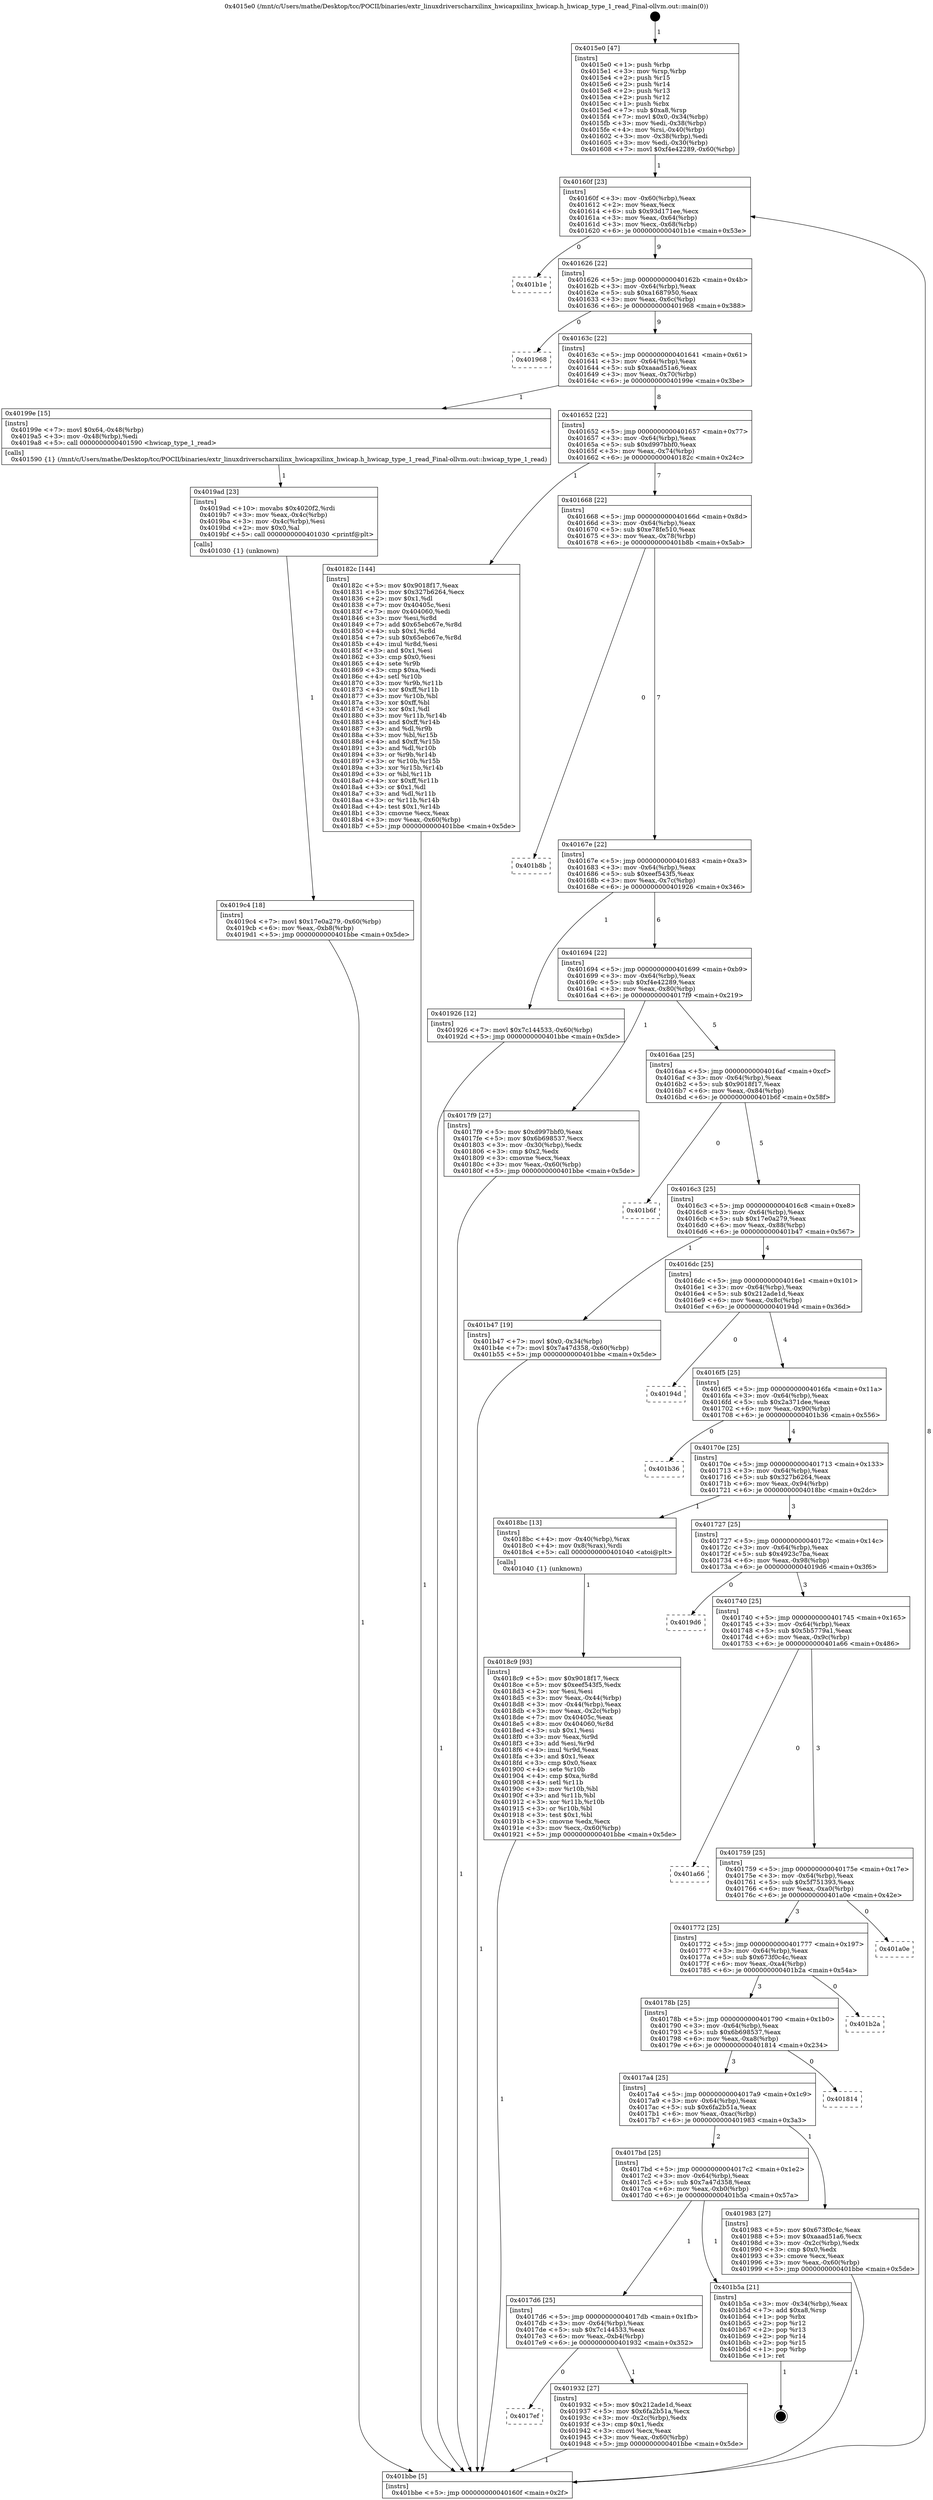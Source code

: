 digraph "0x4015e0" {
  label = "0x4015e0 (/mnt/c/Users/mathe/Desktop/tcc/POCII/binaries/extr_linuxdriverscharxilinx_hwicapxilinx_hwicap.h_hwicap_type_1_read_Final-ollvm.out::main(0))"
  labelloc = "t"
  node[shape=record]

  Entry [label="",width=0.3,height=0.3,shape=circle,fillcolor=black,style=filled]
  "0x40160f" [label="{
     0x40160f [23]\l
     | [instrs]\l
     &nbsp;&nbsp;0x40160f \<+3\>: mov -0x60(%rbp),%eax\l
     &nbsp;&nbsp;0x401612 \<+2\>: mov %eax,%ecx\l
     &nbsp;&nbsp;0x401614 \<+6\>: sub $0x93d171ee,%ecx\l
     &nbsp;&nbsp;0x40161a \<+3\>: mov %eax,-0x64(%rbp)\l
     &nbsp;&nbsp;0x40161d \<+3\>: mov %ecx,-0x68(%rbp)\l
     &nbsp;&nbsp;0x401620 \<+6\>: je 0000000000401b1e \<main+0x53e\>\l
  }"]
  "0x401b1e" [label="{
     0x401b1e\l
  }", style=dashed]
  "0x401626" [label="{
     0x401626 [22]\l
     | [instrs]\l
     &nbsp;&nbsp;0x401626 \<+5\>: jmp 000000000040162b \<main+0x4b\>\l
     &nbsp;&nbsp;0x40162b \<+3\>: mov -0x64(%rbp),%eax\l
     &nbsp;&nbsp;0x40162e \<+5\>: sub $0xa1687950,%eax\l
     &nbsp;&nbsp;0x401633 \<+3\>: mov %eax,-0x6c(%rbp)\l
     &nbsp;&nbsp;0x401636 \<+6\>: je 0000000000401968 \<main+0x388\>\l
  }"]
  Exit [label="",width=0.3,height=0.3,shape=circle,fillcolor=black,style=filled,peripheries=2]
  "0x401968" [label="{
     0x401968\l
  }", style=dashed]
  "0x40163c" [label="{
     0x40163c [22]\l
     | [instrs]\l
     &nbsp;&nbsp;0x40163c \<+5\>: jmp 0000000000401641 \<main+0x61\>\l
     &nbsp;&nbsp;0x401641 \<+3\>: mov -0x64(%rbp),%eax\l
     &nbsp;&nbsp;0x401644 \<+5\>: sub $0xaaad51a6,%eax\l
     &nbsp;&nbsp;0x401649 \<+3\>: mov %eax,-0x70(%rbp)\l
     &nbsp;&nbsp;0x40164c \<+6\>: je 000000000040199e \<main+0x3be\>\l
  }"]
  "0x4019c4" [label="{
     0x4019c4 [18]\l
     | [instrs]\l
     &nbsp;&nbsp;0x4019c4 \<+7\>: movl $0x17e0a279,-0x60(%rbp)\l
     &nbsp;&nbsp;0x4019cb \<+6\>: mov %eax,-0xb8(%rbp)\l
     &nbsp;&nbsp;0x4019d1 \<+5\>: jmp 0000000000401bbe \<main+0x5de\>\l
  }"]
  "0x40199e" [label="{
     0x40199e [15]\l
     | [instrs]\l
     &nbsp;&nbsp;0x40199e \<+7\>: movl $0x64,-0x48(%rbp)\l
     &nbsp;&nbsp;0x4019a5 \<+3\>: mov -0x48(%rbp),%edi\l
     &nbsp;&nbsp;0x4019a8 \<+5\>: call 0000000000401590 \<hwicap_type_1_read\>\l
     | [calls]\l
     &nbsp;&nbsp;0x401590 \{1\} (/mnt/c/Users/mathe/Desktop/tcc/POCII/binaries/extr_linuxdriverscharxilinx_hwicapxilinx_hwicap.h_hwicap_type_1_read_Final-ollvm.out::hwicap_type_1_read)\l
  }"]
  "0x401652" [label="{
     0x401652 [22]\l
     | [instrs]\l
     &nbsp;&nbsp;0x401652 \<+5\>: jmp 0000000000401657 \<main+0x77\>\l
     &nbsp;&nbsp;0x401657 \<+3\>: mov -0x64(%rbp),%eax\l
     &nbsp;&nbsp;0x40165a \<+5\>: sub $0xd997bbf0,%eax\l
     &nbsp;&nbsp;0x40165f \<+3\>: mov %eax,-0x74(%rbp)\l
     &nbsp;&nbsp;0x401662 \<+6\>: je 000000000040182c \<main+0x24c\>\l
  }"]
  "0x4019ad" [label="{
     0x4019ad [23]\l
     | [instrs]\l
     &nbsp;&nbsp;0x4019ad \<+10\>: movabs $0x4020f2,%rdi\l
     &nbsp;&nbsp;0x4019b7 \<+3\>: mov %eax,-0x4c(%rbp)\l
     &nbsp;&nbsp;0x4019ba \<+3\>: mov -0x4c(%rbp),%esi\l
     &nbsp;&nbsp;0x4019bd \<+2\>: mov $0x0,%al\l
     &nbsp;&nbsp;0x4019bf \<+5\>: call 0000000000401030 \<printf@plt\>\l
     | [calls]\l
     &nbsp;&nbsp;0x401030 \{1\} (unknown)\l
  }"]
  "0x40182c" [label="{
     0x40182c [144]\l
     | [instrs]\l
     &nbsp;&nbsp;0x40182c \<+5\>: mov $0x9018f17,%eax\l
     &nbsp;&nbsp;0x401831 \<+5\>: mov $0x327b6264,%ecx\l
     &nbsp;&nbsp;0x401836 \<+2\>: mov $0x1,%dl\l
     &nbsp;&nbsp;0x401838 \<+7\>: mov 0x40405c,%esi\l
     &nbsp;&nbsp;0x40183f \<+7\>: mov 0x404060,%edi\l
     &nbsp;&nbsp;0x401846 \<+3\>: mov %esi,%r8d\l
     &nbsp;&nbsp;0x401849 \<+7\>: add $0x65ebc67e,%r8d\l
     &nbsp;&nbsp;0x401850 \<+4\>: sub $0x1,%r8d\l
     &nbsp;&nbsp;0x401854 \<+7\>: sub $0x65ebc67e,%r8d\l
     &nbsp;&nbsp;0x40185b \<+4\>: imul %r8d,%esi\l
     &nbsp;&nbsp;0x40185f \<+3\>: and $0x1,%esi\l
     &nbsp;&nbsp;0x401862 \<+3\>: cmp $0x0,%esi\l
     &nbsp;&nbsp;0x401865 \<+4\>: sete %r9b\l
     &nbsp;&nbsp;0x401869 \<+3\>: cmp $0xa,%edi\l
     &nbsp;&nbsp;0x40186c \<+4\>: setl %r10b\l
     &nbsp;&nbsp;0x401870 \<+3\>: mov %r9b,%r11b\l
     &nbsp;&nbsp;0x401873 \<+4\>: xor $0xff,%r11b\l
     &nbsp;&nbsp;0x401877 \<+3\>: mov %r10b,%bl\l
     &nbsp;&nbsp;0x40187a \<+3\>: xor $0xff,%bl\l
     &nbsp;&nbsp;0x40187d \<+3\>: xor $0x1,%dl\l
     &nbsp;&nbsp;0x401880 \<+3\>: mov %r11b,%r14b\l
     &nbsp;&nbsp;0x401883 \<+4\>: and $0xff,%r14b\l
     &nbsp;&nbsp;0x401887 \<+3\>: and %dl,%r9b\l
     &nbsp;&nbsp;0x40188a \<+3\>: mov %bl,%r15b\l
     &nbsp;&nbsp;0x40188d \<+4\>: and $0xff,%r15b\l
     &nbsp;&nbsp;0x401891 \<+3\>: and %dl,%r10b\l
     &nbsp;&nbsp;0x401894 \<+3\>: or %r9b,%r14b\l
     &nbsp;&nbsp;0x401897 \<+3\>: or %r10b,%r15b\l
     &nbsp;&nbsp;0x40189a \<+3\>: xor %r15b,%r14b\l
     &nbsp;&nbsp;0x40189d \<+3\>: or %bl,%r11b\l
     &nbsp;&nbsp;0x4018a0 \<+4\>: xor $0xff,%r11b\l
     &nbsp;&nbsp;0x4018a4 \<+3\>: or $0x1,%dl\l
     &nbsp;&nbsp;0x4018a7 \<+3\>: and %dl,%r11b\l
     &nbsp;&nbsp;0x4018aa \<+3\>: or %r11b,%r14b\l
     &nbsp;&nbsp;0x4018ad \<+4\>: test $0x1,%r14b\l
     &nbsp;&nbsp;0x4018b1 \<+3\>: cmovne %ecx,%eax\l
     &nbsp;&nbsp;0x4018b4 \<+3\>: mov %eax,-0x60(%rbp)\l
     &nbsp;&nbsp;0x4018b7 \<+5\>: jmp 0000000000401bbe \<main+0x5de\>\l
  }"]
  "0x401668" [label="{
     0x401668 [22]\l
     | [instrs]\l
     &nbsp;&nbsp;0x401668 \<+5\>: jmp 000000000040166d \<main+0x8d\>\l
     &nbsp;&nbsp;0x40166d \<+3\>: mov -0x64(%rbp),%eax\l
     &nbsp;&nbsp;0x401670 \<+5\>: sub $0xe78fe510,%eax\l
     &nbsp;&nbsp;0x401675 \<+3\>: mov %eax,-0x78(%rbp)\l
     &nbsp;&nbsp;0x401678 \<+6\>: je 0000000000401b8b \<main+0x5ab\>\l
  }"]
  "0x4017ef" [label="{
     0x4017ef\l
  }", style=dashed]
  "0x401b8b" [label="{
     0x401b8b\l
  }", style=dashed]
  "0x40167e" [label="{
     0x40167e [22]\l
     | [instrs]\l
     &nbsp;&nbsp;0x40167e \<+5\>: jmp 0000000000401683 \<main+0xa3\>\l
     &nbsp;&nbsp;0x401683 \<+3\>: mov -0x64(%rbp),%eax\l
     &nbsp;&nbsp;0x401686 \<+5\>: sub $0xeef543f5,%eax\l
     &nbsp;&nbsp;0x40168b \<+3\>: mov %eax,-0x7c(%rbp)\l
     &nbsp;&nbsp;0x40168e \<+6\>: je 0000000000401926 \<main+0x346\>\l
  }"]
  "0x401932" [label="{
     0x401932 [27]\l
     | [instrs]\l
     &nbsp;&nbsp;0x401932 \<+5\>: mov $0x212ade1d,%eax\l
     &nbsp;&nbsp;0x401937 \<+5\>: mov $0x6fa2b51a,%ecx\l
     &nbsp;&nbsp;0x40193c \<+3\>: mov -0x2c(%rbp),%edx\l
     &nbsp;&nbsp;0x40193f \<+3\>: cmp $0x1,%edx\l
     &nbsp;&nbsp;0x401942 \<+3\>: cmovl %ecx,%eax\l
     &nbsp;&nbsp;0x401945 \<+3\>: mov %eax,-0x60(%rbp)\l
     &nbsp;&nbsp;0x401948 \<+5\>: jmp 0000000000401bbe \<main+0x5de\>\l
  }"]
  "0x401926" [label="{
     0x401926 [12]\l
     | [instrs]\l
     &nbsp;&nbsp;0x401926 \<+7\>: movl $0x7c144533,-0x60(%rbp)\l
     &nbsp;&nbsp;0x40192d \<+5\>: jmp 0000000000401bbe \<main+0x5de\>\l
  }"]
  "0x401694" [label="{
     0x401694 [22]\l
     | [instrs]\l
     &nbsp;&nbsp;0x401694 \<+5\>: jmp 0000000000401699 \<main+0xb9\>\l
     &nbsp;&nbsp;0x401699 \<+3\>: mov -0x64(%rbp),%eax\l
     &nbsp;&nbsp;0x40169c \<+5\>: sub $0xf4e42289,%eax\l
     &nbsp;&nbsp;0x4016a1 \<+3\>: mov %eax,-0x80(%rbp)\l
     &nbsp;&nbsp;0x4016a4 \<+6\>: je 00000000004017f9 \<main+0x219\>\l
  }"]
  "0x4017d6" [label="{
     0x4017d6 [25]\l
     | [instrs]\l
     &nbsp;&nbsp;0x4017d6 \<+5\>: jmp 00000000004017db \<main+0x1fb\>\l
     &nbsp;&nbsp;0x4017db \<+3\>: mov -0x64(%rbp),%eax\l
     &nbsp;&nbsp;0x4017de \<+5\>: sub $0x7c144533,%eax\l
     &nbsp;&nbsp;0x4017e3 \<+6\>: mov %eax,-0xb4(%rbp)\l
     &nbsp;&nbsp;0x4017e9 \<+6\>: je 0000000000401932 \<main+0x352\>\l
  }"]
  "0x4017f9" [label="{
     0x4017f9 [27]\l
     | [instrs]\l
     &nbsp;&nbsp;0x4017f9 \<+5\>: mov $0xd997bbf0,%eax\l
     &nbsp;&nbsp;0x4017fe \<+5\>: mov $0x6b698537,%ecx\l
     &nbsp;&nbsp;0x401803 \<+3\>: mov -0x30(%rbp),%edx\l
     &nbsp;&nbsp;0x401806 \<+3\>: cmp $0x2,%edx\l
     &nbsp;&nbsp;0x401809 \<+3\>: cmovne %ecx,%eax\l
     &nbsp;&nbsp;0x40180c \<+3\>: mov %eax,-0x60(%rbp)\l
     &nbsp;&nbsp;0x40180f \<+5\>: jmp 0000000000401bbe \<main+0x5de\>\l
  }"]
  "0x4016aa" [label="{
     0x4016aa [25]\l
     | [instrs]\l
     &nbsp;&nbsp;0x4016aa \<+5\>: jmp 00000000004016af \<main+0xcf\>\l
     &nbsp;&nbsp;0x4016af \<+3\>: mov -0x64(%rbp),%eax\l
     &nbsp;&nbsp;0x4016b2 \<+5\>: sub $0x9018f17,%eax\l
     &nbsp;&nbsp;0x4016b7 \<+6\>: mov %eax,-0x84(%rbp)\l
     &nbsp;&nbsp;0x4016bd \<+6\>: je 0000000000401b6f \<main+0x58f\>\l
  }"]
  "0x401bbe" [label="{
     0x401bbe [5]\l
     | [instrs]\l
     &nbsp;&nbsp;0x401bbe \<+5\>: jmp 000000000040160f \<main+0x2f\>\l
  }"]
  "0x4015e0" [label="{
     0x4015e0 [47]\l
     | [instrs]\l
     &nbsp;&nbsp;0x4015e0 \<+1\>: push %rbp\l
     &nbsp;&nbsp;0x4015e1 \<+3\>: mov %rsp,%rbp\l
     &nbsp;&nbsp;0x4015e4 \<+2\>: push %r15\l
     &nbsp;&nbsp;0x4015e6 \<+2\>: push %r14\l
     &nbsp;&nbsp;0x4015e8 \<+2\>: push %r13\l
     &nbsp;&nbsp;0x4015ea \<+2\>: push %r12\l
     &nbsp;&nbsp;0x4015ec \<+1\>: push %rbx\l
     &nbsp;&nbsp;0x4015ed \<+7\>: sub $0xa8,%rsp\l
     &nbsp;&nbsp;0x4015f4 \<+7\>: movl $0x0,-0x34(%rbp)\l
     &nbsp;&nbsp;0x4015fb \<+3\>: mov %edi,-0x38(%rbp)\l
     &nbsp;&nbsp;0x4015fe \<+4\>: mov %rsi,-0x40(%rbp)\l
     &nbsp;&nbsp;0x401602 \<+3\>: mov -0x38(%rbp),%edi\l
     &nbsp;&nbsp;0x401605 \<+3\>: mov %edi,-0x30(%rbp)\l
     &nbsp;&nbsp;0x401608 \<+7\>: movl $0xf4e42289,-0x60(%rbp)\l
  }"]
  "0x401b5a" [label="{
     0x401b5a [21]\l
     | [instrs]\l
     &nbsp;&nbsp;0x401b5a \<+3\>: mov -0x34(%rbp),%eax\l
     &nbsp;&nbsp;0x401b5d \<+7\>: add $0xa8,%rsp\l
     &nbsp;&nbsp;0x401b64 \<+1\>: pop %rbx\l
     &nbsp;&nbsp;0x401b65 \<+2\>: pop %r12\l
     &nbsp;&nbsp;0x401b67 \<+2\>: pop %r13\l
     &nbsp;&nbsp;0x401b69 \<+2\>: pop %r14\l
     &nbsp;&nbsp;0x401b6b \<+2\>: pop %r15\l
     &nbsp;&nbsp;0x401b6d \<+1\>: pop %rbp\l
     &nbsp;&nbsp;0x401b6e \<+1\>: ret\l
  }"]
  "0x401b6f" [label="{
     0x401b6f\l
  }", style=dashed]
  "0x4016c3" [label="{
     0x4016c3 [25]\l
     | [instrs]\l
     &nbsp;&nbsp;0x4016c3 \<+5\>: jmp 00000000004016c8 \<main+0xe8\>\l
     &nbsp;&nbsp;0x4016c8 \<+3\>: mov -0x64(%rbp),%eax\l
     &nbsp;&nbsp;0x4016cb \<+5\>: sub $0x17e0a279,%eax\l
     &nbsp;&nbsp;0x4016d0 \<+6\>: mov %eax,-0x88(%rbp)\l
     &nbsp;&nbsp;0x4016d6 \<+6\>: je 0000000000401b47 \<main+0x567\>\l
  }"]
  "0x4017bd" [label="{
     0x4017bd [25]\l
     | [instrs]\l
     &nbsp;&nbsp;0x4017bd \<+5\>: jmp 00000000004017c2 \<main+0x1e2\>\l
     &nbsp;&nbsp;0x4017c2 \<+3\>: mov -0x64(%rbp),%eax\l
     &nbsp;&nbsp;0x4017c5 \<+5\>: sub $0x7a47d358,%eax\l
     &nbsp;&nbsp;0x4017ca \<+6\>: mov %eax,-0xb0(%rbp)\l
     &nbsp;&nbsp;0x4017d0 \<+6\>: je 0000000000401b5a \<main+0x57a\>\l
  }"]
  "0x401b47" [label="{
     0x401b47 [19]\l
     | [instrs]\l
     &nbsp;&nbsp;0x401b47 \<+7\>: movl $0x0,-0x34(%rbp)\l
     &nbsp;&nbsp;0x401b4e \<+7\>: movl $0x7a47d358,-0x60(%rbp)\l
     &nbsp;&nbsp;0x401b55 \<+5\>: jmp 0000000000401bbe \<main+0x5de\>\l
  }"]
  "0x4016dc" [label="{
     0x4016dc [25]\l
     | [instrs]\l
     &nbsp;&nbsp;0x4016dc \<+5\>: jmp 00000000004016e1 \<main+0x101\>\l
     &nbsp;&nbsp;0x4016e1 \<+3\>: mov -0x64(%rbp),%eax\l
     &nbsp;&nbsp;0x4016e4 \<+5\>: sub $0x212ade1d,%eax\l
     &nbsp;&nbsp;0x4016e9 \<+6\>: mov %eax,-0x8c(%rbp)\l
     &nbsp;&nbsp;0x4016ef \<+6\>: je 000000000040194d \<main+0x36d\>\l
  }"]
  "0x401983" [label="{
     0x401983 [27]\l
     | [instrs]\l
     &nbsp;&nbsp;0x401983 \<+5\>: mov $0x673f0c4c,%eax\l
     &nbsp;&nbsp;0x401988 \<+5\>: mov $0xaaad51a6,%ecx\l
     &nbsp;&nbsp;0x40198d \<+3\>: mov -0x2c(%rbp),%edx\l
     &nbsp;&nbsp;0x401990 \<+3\>: cmp $0x0,%edx\l
     &nbsp;&nbsp;0x401993 \<+3\>: cmove %ecx,%eax\l
     &nbsp;&nbsp;0x401996 \<+3\>: mov %eax,-0x60(%rbp)\l
     &nbsp;&nbsp;0x401999 \<+5\>: jmp 0000000000401bbe \<main+0x5de\>\l
  }"]
  "0x40194d" [label="{
     0x40194d\l
  }", style=dashed]
  "0x4016f5" [label="{
     0x4016f5 [25]\l
     | [instrs]\l
     &nbsp;&nbsp;0x4016f5 \<+5\>: jmp 00000000004016fa \<main+0x11a\>\l
     &nbsp;&nbsp;0x4016fa \<+3\>: mov -0x64(%rbp),%eax\l
     &nbsp;&nbsp;0x4016fd \<+5\>: sub $0x2a371dee,%eax\l
     &nbsp;&nbsp;0x401702 \<+6\>: mov %eax,-0x90(%rbp)\l
     &nbsp;&nbsp;0x401708 \<+6\>: je 0000000000401b36 \<main+0x556\>\l
  }"]
  "0x4017a4" [label="{
     0x4017a4 [25]\l
     | [instrs]\l
     &nbsp;&nbsp;0x4017a4 \<+5\>: jmp 00000000004017a9 \<main+0x1c9\>\l
     &nbsp;&nbsp;0x4017a9 \<+3\>: mov -0x64(%rbp),%eax\l
     &nbsp;&nbsp;0x4017ac \<+5\>: sub $0x6fa2b51a,%eax\l
     &nbsp;&nbsp;0x4017b1 \<+6\>: mov %eax,-0xac(%rbp)\l
     &nbsp;&nbsp;0x4017b7 \<+6\>: je 0000000000401983 \<main+0x3a3\>\l
  }"]
  "0x401b36" [label="{
     0x401b36\l
  }", style=dashed]
  "0x40170e" [label="{
     0x40170e [25]\l
     | [instrs]\l
     &nbsp;&nbsp;0x40170e \<+5\>: jmp 0000000000401713 \<main+0x133\>\l
     &nbsp;&nbsp;0x401713 \<+3\>: mov -0x64(%rbp),%eax\l
     &nbsp;&nbsp;0x401716 \<+5\>: sub $0x327b6264,%eax\l
     &nbsp;&nbsp;0x40171b \<+6\>: mov %eax,-0x94(%rbp)\l
     &nbsp;&nbsp;0x401721 \<+6\>: je 00000000004018bc \<main+0x2dc\>\l
  }"]
  "0x401814" [label="{
     0x401814\l
  }", style=dashed]
  "0x4018bc" [label="{
     0x4018bc [13]\l
     | [instrs]\l
     &nbsp;&nbsp;0x4018bc \<+4\>: mov -0x40(%rbp),%rax\l
     &nbsp;&nbsp;0x4018c0 \<+4\>: mov 0x8(%rax),%rdi\l
     &nbsp;&nbsp;0x4018c4 \<+5\>: call 0000000000401040 \<atoi@plt\>\l
     | [calls]\l
     &nbsp;&nbsp;0x401040 \{1\} (unknown)\l
  }"]
  "0x401727" [label="{
     0x401727 [25]\l
     | [instrs]\l
     &nbsp;&nbsp;0x401727 \<+5\>: jmp 000000000040172c \<main+0x14c\>\l
     &nbsp;&nbsp;0x40172c \<+3\>: mov -0x64(%rbp),%eax\l
     &nbsp;&nbsp;0x40172f \<+5\>: sub $0x4923c7ba,%eax\l
     &nbsp;&nbsp;0x401734 \<+6\>: mov %eax,-0x98(%rbp)\l
     &nbsp;&nbsp;0x40173a \<+6\>: je 00000000004019d6 \<main+0x3f6\>\l
  }"]
  "0x4018c9" [label="{
     0x4018c9 [93]\l
     | [instrs]\l
     &nbsp;&nbsp;0x4018c9 \<+5\>: mov $0x9018f17,%ecx\l
     &nbsp;&nbsp;0x4018ce \<+5\>: mov $0xeef543f5,%edx\l
     &nbsp;&nbsp;0x4018d3 \<+2\>: xor %esi,%esi\l
     &nbsp;&nbsp;0x4018d5 \<+3\>: mov %eax,-0x44(%rbp)\l
     &nbsp;&nbsp;0x4018d8 \<+3\>: mov -0x44(%rbp),%eax\l
     &nbsp;&nbsp;0x4018db \<+3\>: mov %eax,-0x2c(%rbp)\l
     &nbsp;&nbsp;0x4018de \<+7\>: mov 0x40405c,%eax\l
     &nbsp;&nbsp;0x4018e5 \<+8\>: mov 0x404060,%r8d\l
     &nbsp;&nbsp;0x4018ed \<+3\>: sub $0x1,%esi\l
     &nbsp;&nbsp;0x4018f0 \<+3\>: mov %eax,%r9d\l
     &nbsp;&nbsp;0x4018f3 \<+3\>: add %esi,%r9d\l
     &nbsp;&nbsp;0x4018f6 \<+4\>: imul %r9d,%eax\l
     &nbsp;&nbsp;0x4018fa \<+3\>: and $0x1,%eax\l
     &nbsp;&nbsp;0x4018fd \<+3\>: cmp $0x0,%eax\l
     &nbsp;&nbsp;0x401900 \<+4\>: sete %r10b\l
     &nbsp;&nbsp;0x401904 \<+4\>: cmp $0xa,%r8d\l
     &nbsp;&nbsp;0x401908 \<+4\>: setl %r11b\l
     &nbsp;&nbsp;0x40190c \<+3\>: mov %r10b,%bl\l
     &nbsp;&nbsp;0x40190f \<+3\>: and %r11b,%bl\l
     &nbsp;&nbsp;0x401912 \<+3\>: xor %r11b,%r10b\l
     &nbsp;&nbsp;0x401915 \<+3\>: or %r10b,%bl\l
     &nbsp;&nbsp;0x401918 \<+3\>: test $0x1,%bl\l
     &nbsp;&nbsp;0x40191b \<+3\>: cmovne %edx,%ecx\l
     &nbsp;&nbsp;0x40191e \<+3\>: mov %ecx,-0x60(%rbp)\l
     &nbsp;&nbsp;0x401921 \<+5\>: jmp 0000000000401bbe \<main+0x5de\>\l
  }"]
  "0x40178b" [label="{
     0x40178b [25]\l
     | [instrs]\l
     &nbsp;&nbsp;0x40178b \<+5\>: jmp 0000000000401790 \<main+0x1b0\>\l
     &nbsp;&nbsp;0x401790 \<+3\>: mov -0x64(%rbp),%eax\l
     &nbsp;&nbsp;0x401793 \<+5\>: sub $0x6b698537,%eax\l
     &nbsp;&nbsp;0x401798 \<+6\>: mov %eax,-0xa8(%rbp)\l
     &nbsp;&nbsp;0x40179e \<+6\>: je 0000000000401814 \<main+0x234\>\l
  }"]
  "0x4019d6" [label="{
     0x4019d6\l
  }", style=dashed]
  "0x401740" [label="{
     0x401740 [25]\l
     | [instrs]\l
     &nbsp;&nbsp;0x401740 \<+5\>: jmp 0000000000401745 \<main+0x165\>\l
     &nbsp;&nbsp;0x401745 \<+3\>: mov -0x64(%rbp),%eax\l
     &nbsp;&nbsp;0x401748 \<+5\>: sub $0x5b5779a1,%eax\l
     &nbsp;&nbsp;0x40174d \<+6\>: mov %eax,-0x9c(%rbp)\l
     &nbsp;&nbsp;0x401753 \<+6\>: je 0000000000401a66 \<main+0x486\>\l
  }"]
  "0x401b2a" [label="{
     0x401b2a\l
  }", style=dashed]
  "0x401a66" [label="{
     0x401a66\l
  }", style=dashed]
  "0x401759" [label="{
     0x401759 [25]\l
     | [instrs]\l
     &nbsp;&nbsp;0x401759 \<+5\>: jmp 000000000040175e \<main+0x17e\>\l
     &nbsp;&nbsp;0x40175e \<+3\>: mov -0x64(%rbp),%eax\l
     &nbsp;&nbsp;0x401761 \<+5\>: sub $0x5f751393,%eax\l
     &nbsp;&nbsp;0x401766 \<+6\>: mov %eax,-0xa0(%rbp)\l
     &nbsp;&nbsp;0x40176c \<+6\>: je 0000000000401a0e \<main+0x42e\>\l
  }"]
  "0x401772" [label="{
     0x401772 [25]\l
     | [instrs]\l
     &nbsp;&nbsp;0x401772 \<+5\>: jmp 0000000000401777 \<main+0x197\>\l
     &nbsp;&nbsp;0x401777 \<+3\>: mov -0x64(%rbp),%eax\l
     &nbsp;&nbsp;0x40177a \<+5\>: sub $0x673f0c4c,%eax\l
     &nbsp;&nbsp;0x40177f \<+6\>: mov %eax,-0xa4(%rbp)\l
     &nbsp;&nbsp;0x401785 \<+6\>: je 0000000000401b2a \<main+0x54a\>\l
  }"]
  "0x401a0e" [label="{
     0x401a0e\l
  }", style=dashed]
  Entry -> "0x4015e0" [label=" 1"]
  "0x40160f" -> "0x401b1e" [label=" 0"]
  "0x40160f" -> "0x401626" [label=" 9"]
  "0x401b5a" -> Exit [label=" 1"]
  "0x401626" -> "0x401968" [label=" 0"]
  "0x401626" -> "0x40163c" [label=" 9"]
  "0x401b47" -> "0x401bbe" [label=" 1"]
  "0x40163c" -> "0x40199e" [label=" 1"]
  "0x40163c" -> "0x401652" [label=" 8"]
  "0x4019c4" -> "0x401bbe" [label=" 1"]
  "0x401652" -> "0x40182c" [label=" 1"]
  "0x401652" -> "0x401668" [label=" 7"]
  "0x4019ad" -> "0x4019c4" [label=" 1"]
  "0x401668" -> "0x401b8b" [label=" 0"]
  "0x401668" -> "0x40167e" [label=" 7"]
  "0x40199e" -> "0x4019ad" [label=" 1"]
  "0x40167e" -> "0x401926" [label=" 1"]
  "0x40167e" -> "0x401694" [label=" 6"]
  "0x401983" -> "0x401bbe" [label=" 1"]
  "0x401694" -> "0x4017f9" [label=" 1"]
  "0x401694" -> "0x4016aa" [label=" 5"]
  "0x4017f9" -> "0x401bbe" [label=" 1"]
  "0x4015e0" -> "0x40160f" [label=" 1"]
  "0x401bbe" -> "0x40160f" [label=" 8"]
  "0x40182c" -> "0x401bbe" [label=" 1"]
  "0x4017d6" -> "0x4017ef" [label=" 0"]
  "0x4016aa" -> "0x401b6f" [label=" 0"]
  "0x4016aa" -> "0x4016c3" [label=" 5"]
  "0x4017d6" -> "0x401932" [label=" 1"]
  "0x4016c3" -> "0x401b47" [label=" 1"]
  "0x4016c3" -> "0x4016dc" [label=" 4"]
  "0x4017bd" -> "0x4017d6" [label=" 1"]
  "0x4016dc" -> "0x40194d" [label=" 0"]
  "0x4016dc" -> "0x4016f5" [label=" 4"]
  "0x4017bd" -> "0x401b5a" [label=" 1"]
  "0x4016f5" -> "0x401b36" [label=" 0"]
  "0x4016f5" -> "0x40170e" [label=" 4"]
  "0x4017a4" -> "0x4017bd" [label=" 2"]
  "0x40170e" -> "0x4018bc" [label=" 1"]
  "0x40170e" -> "0x401727" [label=" 3"]
  "0x4018bc" -> "0x4018c9" [label=" 1"]
  "0x4018c9" -> "0x401bbe" [label=" 1"]
  "0x401926" -> "0x401bbe" [label=" 1"]
  "0x4017a4" -> "0x401983" [label=" 1"]
  "0x401727" -> "0x4019d6" [label=" 0"]
  "0x401727" -> "0x401740" [label=" 3"]
  "0x40178b" -> "0x4017a4" [label=" 3"]
  "0x401740" -> "0x401a66" [label=" 0"]
  "0x401740" -> "0x401759" [label=" 3"]
  "0x40178b" -> "0x401814" [label=" 0"]
  "0x401759" -> "0x401a0e" [label=" 0"]
  "0x401759" -> "0x401772" [label=" 3"]
  "0x401932" -> "0x401bbe" [label=" 1"]
  "0x401772" -> "0x401b2a" [label=" 0"]
  "0x401772" -> "0x40178b" [label=" 3"]
}
